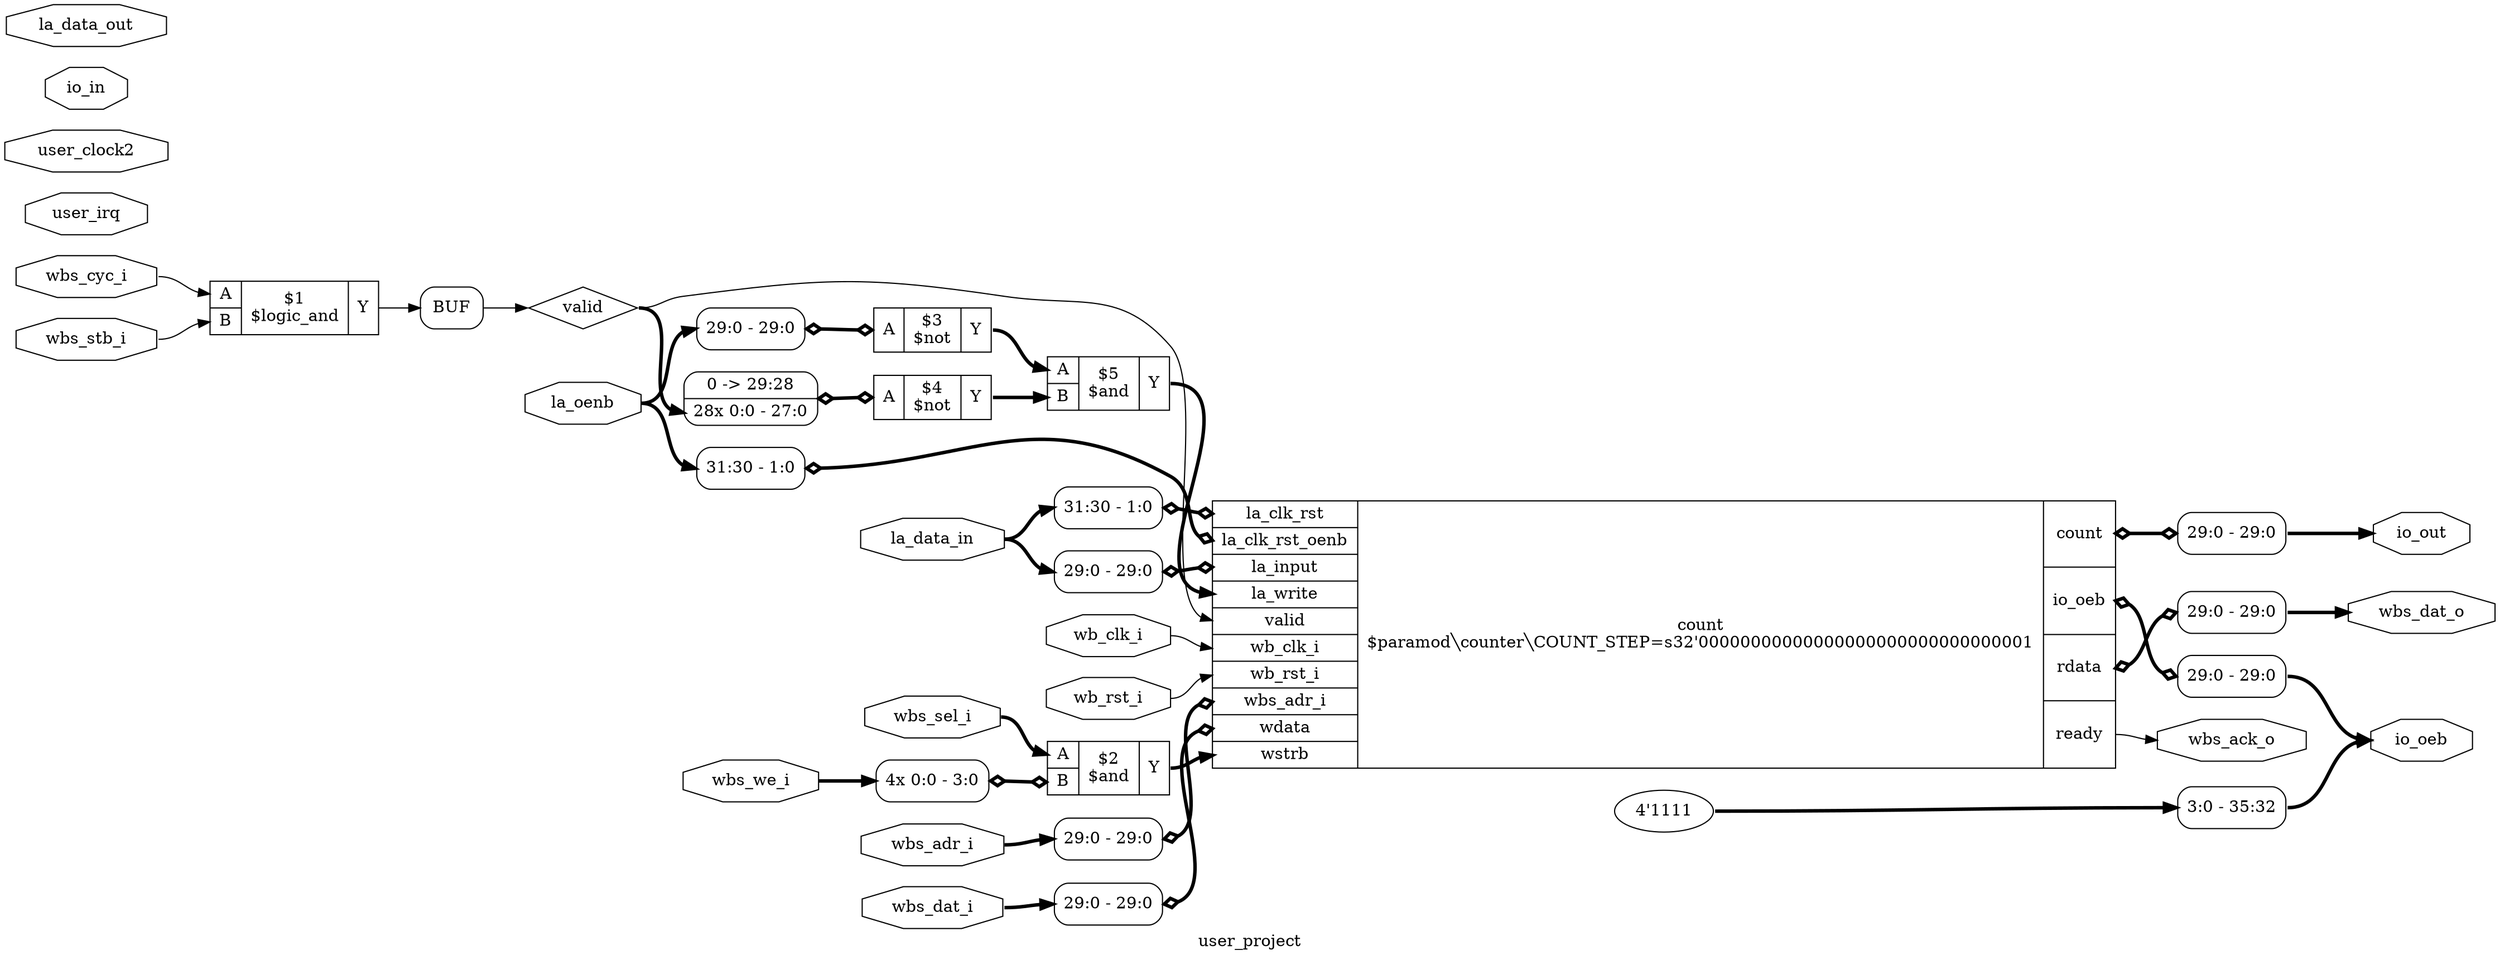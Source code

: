 digraph "user_project" {
label="user_project";
rankdir="LR";
remincross=true;
n6 [ shape=diamond, label="valid", color="black", fontcolor="black" ];
n7 [ shape=octagon, label="user_irq", color="black", fontcolor="black" ];
n8 [ shape=octagon, label="user_clock2", color="black", fontcolor="black" ];
n9 [ shape=octagon, label="io_oeb", color="black", fontcolor="black" ];
n10 [ shape=octagon, label="io_out", color="black", fontcolor="black" ];
n11 [ shape=octagon, label="io_in", color="black", fontcolor="black" ];
n12 [ shape=octagon, label="la_oenb", color="black", fontcolor="black" ];
n13 [ shape=octagon, label="la_data_out", color="black", fontcolor="black" ];
n14 [ shape=octagon, label="la_data_in", color="black", fontcolor="black" ];
n15 [ shape=octagon, label="wbs_dat_o", color="black", fontcolor="black" ];
n16 [ shape=octagon, label="wbs_ack_o", color="black", fontcolor="black" ];
n17 [ shape=octagon, label="wbs_adr_i", color="black", fontcolor="black" ];
n18 [ shape=octagon, label="wbs_dat_i", color="black", fontcolor="black" ];
n19 [ shape=octagon, label="wbs_sel_i", color="black", fontcolor="black" ];
n20 [ shape=octagon, label="wbs_we_i", color="black", fontcolor="black" ];
n21 [ shape=octagon, label="wbs_cyc_i", color="black", fontcolor="black" ];
n22 [ shape=octagon, label="wbs_stb_i", color="black", fontcolor="black" ];
n23 [ shape=octagon, label="wb_rst_i", color="black", fontcolor="black" ];
n24 [ shape=octagon, label="wb_clk_i", color="black", fontcolor="black" ];
c28 [ shape=record, label="{{<p25> A|<p26> B}|$5\n$and|{<p27> Y}}",  ];
c29 [ shape=record, label="{{<p25> A}|$4\n$not|{<p27> Y}}",  ];
x0 [ shape=record, style=rounded, label="0 -&gt; 29:28 |<s27> 28x 0:0 - 27:0 ", color="black", fontcolor="black" ];
x0:e -> c29:p25:w [arrowhead=odiamond, arrowtail=odiamond, dir=both, color="black", fontcolor="black", style="setlinewidth(3)", label=""];
c30 [ shape=record, label="{{<p25> A}|$3\n$not|{<p27> Y}}",  ];
x1 [ shape=record, style=rounded, label="<s0> 29:0 - 29:0 ", color="black", fontcolor="black" ];
x1:e -> c30:p25:w [arrowhead=odiamond, arrowtail=odiamond, dir=both, color="black", fontcolor="black", style="setlinewidth(3)", label=""];
c31 [ shape=record, label="{{<p25> A|<p26> B}|$2\n$and|{<p27> Y}}",  ];
x2 [ shape=record, style=rounded, label="<s3> 4x 0:0 - 3:0 ", color="black", fontcolor="black" ];
x2:e -> c31:p26:w [arrowhead=odiamond, arrowtail=odiamond, dir=both, color="black", fontcolor="black", style="setlinewidth(3)", label=""];
c38 [ shape=record, label="{{<p32> la_clk_rst|<p33> la_clk_rst_oenb|<p34> la_input|<p35> la_write|<p6> valid|<p24> wb_clk_i|<p23> wb_rst_i|<p17> wbs_adr_i|<p36> wdata|<p37> wstrb}|count\n$paramod&#9586;counter&#9586;COUNT_STEP=s32'00000000000000000000000000000001|{<p38> count|<p9> io_oeb|<p39> rdata|<p40> ready}}",  ];
x3 [ shape=record, style=rounded, label="<s0> 29:0 - 29:0 ", color="black", fontcolor="black" ];
c38:p9:e -> x3:w [arrowhead=odiamond, arrowtail=odiamond, dir=both, color="black", fontcolor="black", style="setlinewidth(3)", label=""];
x4 [ shape=record, style=rounded, label="<s0> 29:0 - 29:0 ", color="black", fontcolor="black" ];
c38:p38:e -> x4:w [arrowhead=odiamond, arrowtail=odiamond, dir=both, color="black", fontcolor="black", style="setlinewidth(3)", label=""];
x5 [ shape=record, style=rounded, label="<s0> 29:0 - 29:0 ", color="black", fontcolor="black" ];
c38:p39:e -> x5:w [arrowhead=odiamond, arrowtail=odiamond, dir=both, color="black", fontcolor="black", style="setlinewidth(3)", label=""];
x6 [ shape=record, style=rounded, label="<s0> 29:0 - 29:0 ", color="black", fontcolor="black" ];
x6:e -> c38:p34:w [arrowhead=odiamond, arrowtail=odiamond, dir=both, color="black", fontcolor="black", style="setlinewidth(3)", label=""];
x7 [ shape=record, style=rounded, label="<s0> 29:0 - 29:0 ", color="black", fontcolor="black" ];
x7:e -> c38:p17:w [arrowhead=odiamond, arrowtail=odiamond, dir=both, color="black", fontcolor="black", style="setlinewidth(3)", label=""];
x8 [ shape=record, style=rounded, label="<s0> 29:0 - 29:0 ", color="black", fontcolor="black" ];
x8:e -> c38:p36:w [arrowhead=odiamond, arrowtail=odiamond, dir=both, color="black", fontcolor="black", style="setlinewidth(3)", label=""];
x9 [ shape=record, style=rounded, label="<s0> 31:30 - 1:0 ", color="black", fontcolor="black" ];
x9:e -> c38:p33:w [arrowhead=odiamond, arrowtail=odiamond, dir=both, color="black", fontcolor="black", style="setlinewidth(3)", label=""];
x10 [ shape=record, style=rounded, label="<s0> 31:30 - 1:0 ", color="black", fontcolor="black" ];
x10:e -> c38:p32:w [arrowhead=odiamond, arrowtail=odiamond, dir=both, color="black", fontcolor="black", style="setlinewidth(3)", label=""];
c41 [ shape=record, label="{{<p25> A|<p26> B}|$1\n$logic_and|{<p27> Y}}",  ];
x11 [shape=box, style=rounded, label="BUF", ];
v12 [ label="4'1111" ];
x13 [ shape=record, style=rounded, label="<s0> 3:0 - 35:32 ", color="black", fontcolor="black" ];
c28:p27:e -> c38:p35:w [color="black", fontcolor="black", style="setlinewidth(3)", label=""];
x4:s0:e -> n10:w [color="black", fontcolor="black", style="setlinewidth(3)", label=""];
n12:e -> x1:s0:w [color="black", fontcolor="black", style="setlinewidth(3)", label=""];
n12:e -> x9:s0:w [color="black", fontcolor="black", style="setlinewidth(3)", label=""];
n14:e -> x10:s0:w [color="black", fontcolor="black", style="setlinewidth(3)", label=""];
n14:e -> x6:s0:w [color="black", fontcolor="black", style="setlinewidth(3)", label=""];
x5:s0:e -> n15:w [color="black", fontcolor="black", style="setlinewidth(3)", label=""];
c38:p40:e -> n16:w [color="black", fontcolor="black", label=""];
n17:e -> x7:s0:w [color="black", fontcolor="black", style="setlinewidth(3)", label=""];
n18:e -> x8:s0:w [color="black", fontcolor="black", style="setlinewidth(3)", label=""];
n19:e -> c31:p25:w [color="black", fontcolor="black", style="setlinewidth(3)", label=""];
c29:p27:e -> c28:p26:w [color="black", fontcolor="black", style="setlinewidth(3)", label=""];
n20:e -> x2:s3:w [color="black", fontcolor="black", style="setlinewidth(3)", label=""];
n21:e -> c41:p25:w [color="black", fontcolor="black", label=""];
n22:e -> c41:p26:w [color="black", fontcolor="black", label=""];
n23:e -> c38:p23:w [color="black", fontcolor="black", label=""];
n24:e -> c38:p24:w [color="black", fontcolor="black", label=""];
c30:p27:e -> c28:p25:w [color="black", fontcolor="black", style="setlinewidth(3)", label=""];
c31:p27:e -> c38:p37:w [color="black", fontcolor="black", style="setlinewidth(3)", label=""];
c41:p27:e -> x11:w [color="black", fontcolor="black", label=""];
x11:e -> n6:w [color="black", fontcolor="black", label=""];
n6:e -> c38:p6:w [color="black", fontcolor="black", label=""];
n6:e -> x0:s27:w [color="black", fontcolor="black", style="setlinewidth(3)", label=""];
x13:s0:e -> n9:w [color="black", fontcolor="black", style="setlinewidth(3)", label=""];
x3:s0:e -> n9:w [color="black", fontcolor="black", style="setlinewidth(3)", label=""];
v12:e -> x13:w [color="black", fontcolor="black", style="setlinewidth(3)", label=""];
}
